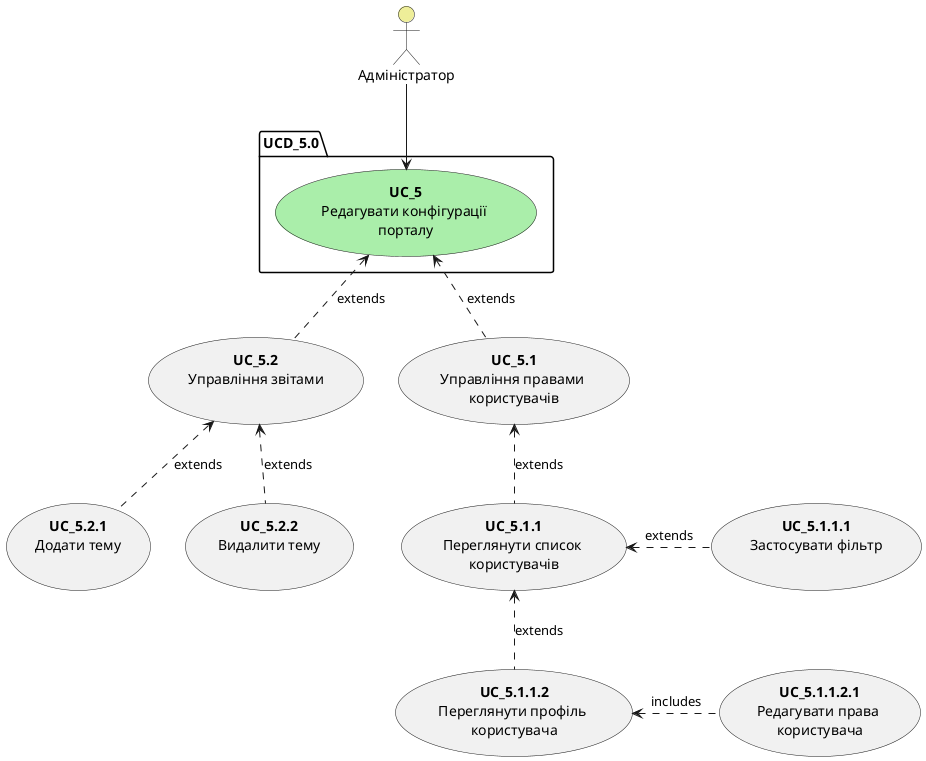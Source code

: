 @startuml
    package UCD_5.0 {
        usecase "<b>UC_5</b>\nРедагувати конфігурації \nпорталу" as UC_5 #aaeeaa
    }

    actor "Адміністратор" as Admin #eeee99
    
    usecase "<b>UC_5.1</b>\nУправління правами \nкористувачів" as UC_5_1
    usecase "<b>UC_5.1.1</b>\nПереглянути список \nкористувачів" as UC_5_1_1
    usecase "<b>UC_5.1.1.1</b>\nЗастосувати фільтр\n" as UC_5_1_1_1
    usecase "<b>UC_5.1.1.2</b>\nПереглянути профіль \nкористувача" as UC_5_1_1_2
    usecase "<b>UC_5.1.1.2.1</b>\nРедагувати права \nкористувача" as UC_5_1_1_2_1
    usecase "<b>UC_5.2</b>\nУправління звітами\n" as UC_5_2
    usecase "<b>UC_5.2.1</b>\nДодати тему\n" as UC_5_2_1
    usecase "<b>UC_5.2.2</b>\nВидалити тему\n" as UC_5_2_2


    Admin -d-> UC_5
    
    UC_5_1 .u.> UC_5: extends
    UC_5_2 .u.> UC_5: extends
    UC_5_1_1 .u.> UC_5_1: extends
    UC_5_1_1_1 .l.> UC_5_1_1: extends
    UC_5_1_1_2 .u.> UC_5_1_1: extends
    UC_5_1_1_2_1 .l.> UC_5_1_1_2: includes
    UC_5_2_1 .u.> UC_5_2: extends
    UC_5_2_2 .u.> UC_5_2: extends

@enduml
